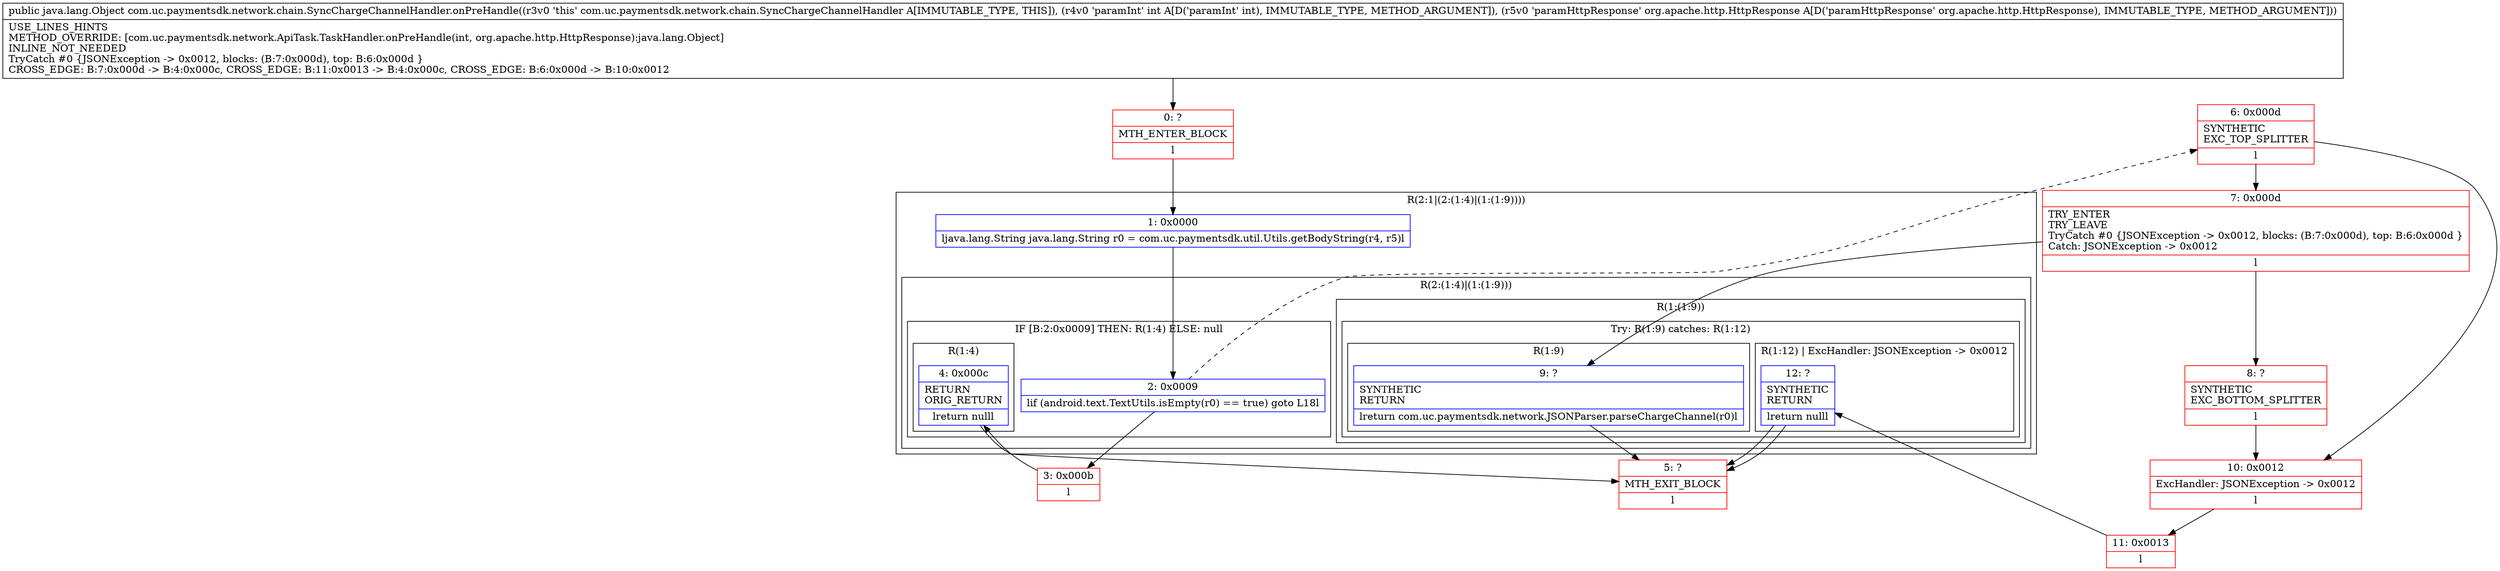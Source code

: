 digraph "CFG forcom.uc.paymentsdk.network.chain.SyncChargeChannelHandler.onPreHandle(ILorg\/apache\/http\/HttpResponse;)Ljava\/lang\/Object;" {
subgraph cluster_Region_2090333077 {
label = "R(2:1|(2:(1:4)|(1:(1:9))))";
node [shape=record,color=blue];
Node_1 [shape=record,label="{1\:\ 0x0000|ljava.lang.String java.lang.String r0 = com.uc.paymentsdk.util.Utils.getBodyString(r4, r5)l}"];
subgraph cluster_Region_1132564420 {
label = "R(2:(1:4)|(1:(1:9)))";
node [shape=record,color=blue];
subgraph cluster_IfRegion_1671546929 {
label = "IF [B:2:0x0009] THEN: R(1:4) ELSE: null";
node [shape=record,color=blue];
Node_2 [shape=record,label="{2\:\ 0x0009|lif (android.text.TextUtils.isEmpty(r0) == true) goto L18l}"];
subgraph cluster_Region_1774795265 {
label = "R(1:4)";
node [shape=record,color=blue];
Node_4 [shape=record,label="{4\:\ 0x000c|RETURN\lORIG_RETURN\l|lreturn nulll}"];
}
}
subgraph cluster_Region_312006395 {
label = "R(1:(1:9))";
node [shape=record,color=blue];
subgraph cluster_TryCatchRegion_2054207996 {
label = "Try: R(1:9) catches: R(1:12)";
node [shape=record,color=blue];
subgraph cluster_Region_141119668 {
label = "R(1:9)";
node [shape=record,color=blue];
Node_9 [shape=record,label="{9\:\ ?|SYNTHETIC\lRETURN\l|lreturn com.uc.paymentsdk.network.JSONParser.parseChargeChannel(r0)l}"];
}
subgraph cluster_Region_901834457 {
label = "R(1:12) | ExcHandler: JSONException \-\> 0x0012\l";
node [shape=record,color=blue];
Node_12 [shape=record,label="{12\:\ ?|SYNTHETIC\lRETURN\l|lreturn nulll}"];
}
}
}
}
}
subgraph cluster_Region_901834457 {
label = "R(1:12) | ExcHandler: JSONException \-\> 0x0012\l";
node [shape=record,color=blue];
Node_12 [shape=record,label="{12\:\ ?|SYNTHETIC\lRETURN\l|lreturn nulll}"];
}
Node_0 [shape=record,color=red,label="{0\:\ ?|MTH_ENTER_BLOCK\l|l}"];
Node_3 [shape=record,color=red,label="{3\:\ 0x000b|l}"];
Node_5 [shape=record,color=red,label="{5\:\ ?|MTH_EXIT_BLOCK\l|l}"];
Node_6 [shape=record,color=red,label="{6\:\ 0x000d|SYNTHETIC\lEXC_TOP_SPLITTER\l|l}"];
Node_7 [shape=record,color=red,label="{7\:\ 0x000d|TRY_ENTER\lTRY_LEAVE\lTryCatch #0 \{JSONException \-\> 0x0012, blocks: (B:7:0x000d), top: B:6:0x000d \}\lCatch: JSONException \-\> 0x0012\l|l}"];
Node_8 [shape=record,color=red,label="{8\:\ ?|SYNTHETIC\lEXC_BOTTOM_SPLITTER\l|l}"];
Node_10 [shape=record,color=red,label="{10\:\ 0x0012|ExcHandler: JSONException \-\> 0x0012\l|l}"];
Node_11 [shape=record,color=red,label="{11\:\ 0x0013|l}"];
MethodNode[shape=record,label="{public java.lang.Object com.uc.paymentsdk.network.chain.SyncChargeChannelHandler.onPreHandle((r3v0 'this' com.uc.paymentsdk.network.chain.SyncChargeChannelHandler A[IMMUTABLE_TYPE, THIS]), (r4v0 'paramInt' int A[D('paramInt' int), IMMUTABLE_TYPE, METHOD_ARGUMENT]), (r5v0 'paramHttpResponse' org.apache.http.HttpResponse A[D('paramHttpResponse' org.apache.http.HttpResponse), IMMUTABLE_TYPE, METHOD_ARGUMENT]))  | USE_LINES_HINTS\lMETHOD_OVERRIDE: [com.uc.paymentsdk.network.ApiTask.TaskHandler.onPreHandle(int, org.apache.http.HttpResponse):java.lang.Object]\lINLINE_NOT_NEEDED\lTryCatch #0 \{JSONException \-\> 0x0012, blocks: (B:7:0x000d), top: B:6:0x000d \}\lCROSS_EDGE: B:7:0x000d \-\> B:4:0x000c, CROSS_EDGE: B:11:0x0013 \-\> B:4:0x000c, CROSS_EDGE: B:6:0x000d \-\> B:10:0x0012\l}"];
MethodNode -> Node_0;
Node_1 -> Node_2;
Node_2 -> Node_3;
Node_2 -> Node_6[style=dashed];
Node_4 -> Node_5;
Node_9 -> Node_5;
Node_12 -> Node_5;
Node_12 -> Node_5;
Node_0 -> Node_1;
Node_3 -> Node_4;
Node_6 -> Node_7;
Node_6 -> Node_10;
Node_7 -> Node_8;
Node_7 -> Node_9;
Node_8 -> Node_10;
Node_10 -> Node_11;
Node_11 -> Node_12;
}

